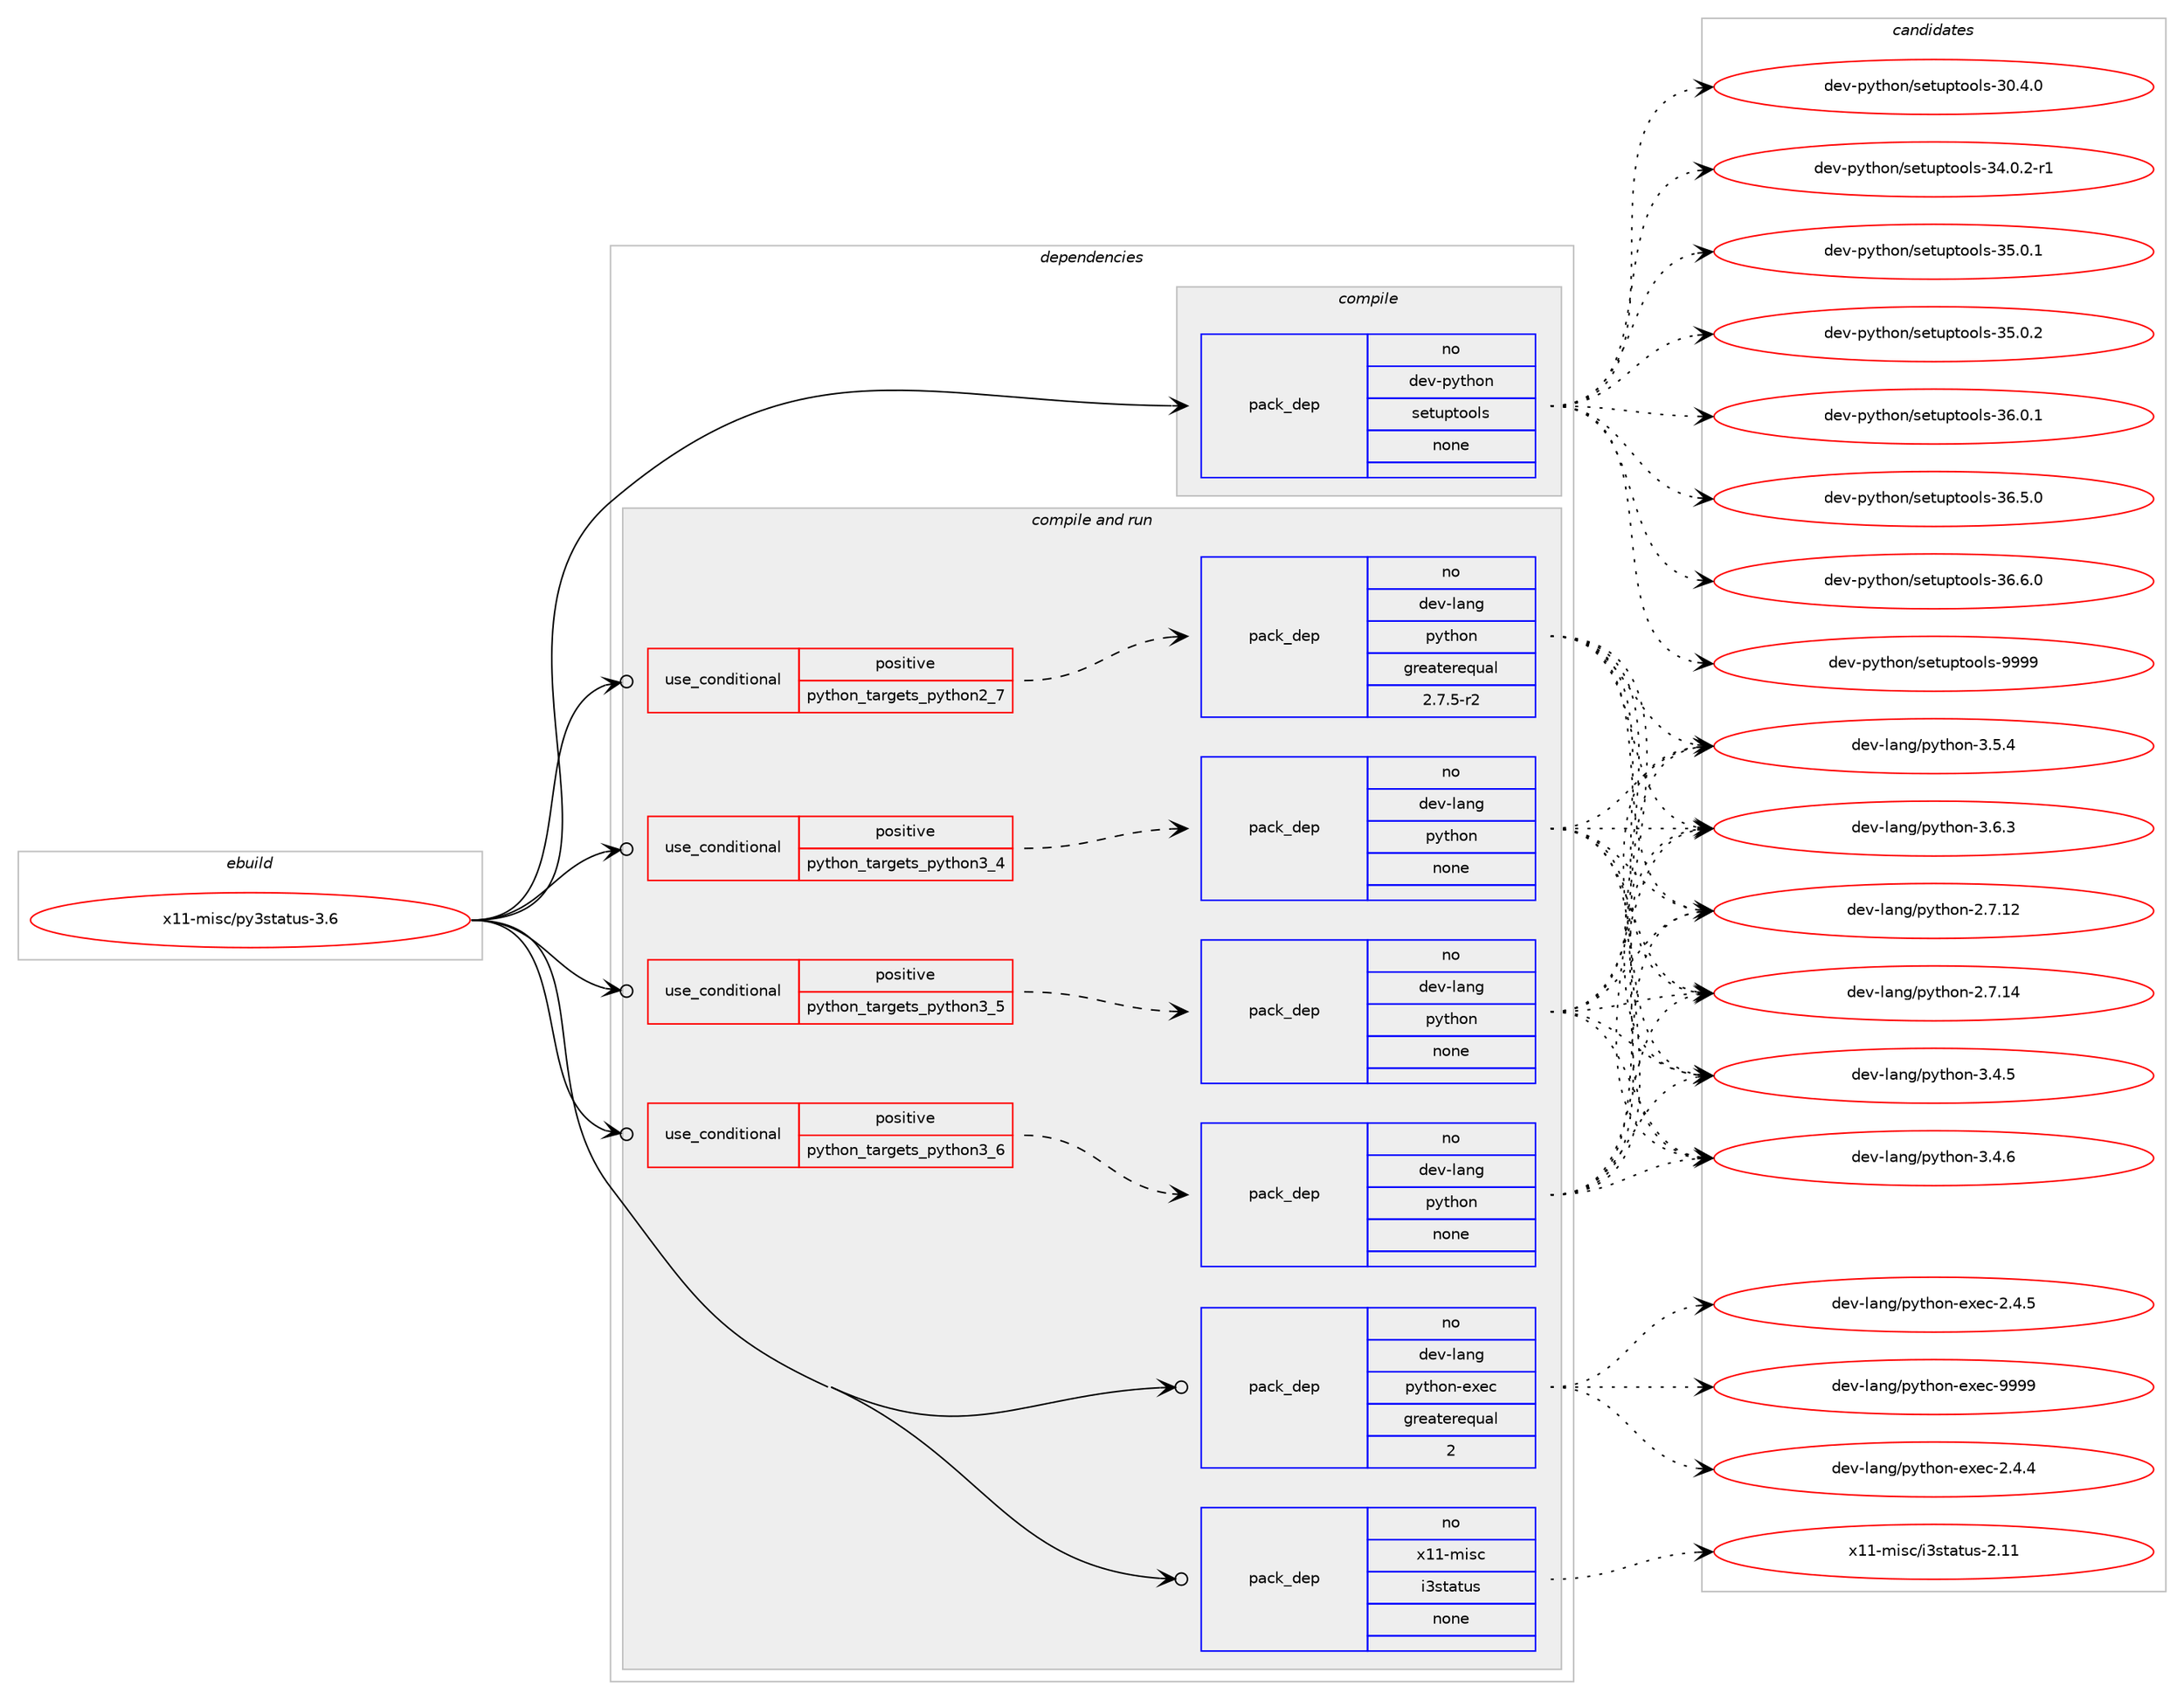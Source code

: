 digraph prolog {

# *************
# Graph options
# *************

newrank=true;
concentrate=true;
compound=true;
graph [rankdir=LR,fontname=Helvetica,fontsize=10,ranksep=1.5];#, ranksep=2.5, nodesep=0.2];
edge  [arrowhead=vee];
node  [fontname=Helvetica,fontsize=10];

# **********
# The ebuild
# **********

subgraph cluster_leftcol {
color=gray;
rank=same;
label=<<i>ebuild</i>>;
id [label="x11-misc/py3status-3.6", color=red, width=4, href="../x11-misc/py3status-3.6.svg"];
}

# ****************
# The dependencies
# ****************

subgraph cluster_midcol {
color=gray;
label=<<i>dependencies</i>>;
subgraph cluster_compile {
fillcolor="#eeeeee";
style=filled;
label=<<i>compile</i>>;
subgraph pack390498 {
dependency523537 [label=<<TABLE BORDER="0" CELLBORDER="1" CELLSPACING="0" CELLPADDING="4" WIDTH="220"><TR><TD ROWSPAN="6" CELLPADDING="30">pack_dep</TD></TR><TR><TD WIDTH="110">no</TD></TR><TR><TD>dev-python</TD></TR><TR><TD>setuptools</TD></TR><TR><TD>none</TD></TR><TR><TD></TD></TR></TABLE>>, shape=none, color=blue];
}
id:e -> dependency523537:w [weight=20,style="solid",arrowhead="vee"];
}
subgraph cluster_compileandrun {
fillcolor="#eeeeee";
style=filled;
label=<<i>compile and run</i>>;
subgraph cond123204 {
dependency523538 [label=<<TABLE BORDER="0" CELLBORDER="1" CELLSPACING="0" CELLPADDING="4"><TR><TD ROWSPAN="3" CELLPADDING="10">use_conditional</TD></TR><TR><TD>positive</TD></TR><TR><TD>python_targets_python2_7</TD></TR></TABLE>>, shape=none, color=red];
subgraph pack390499 {
dependency523539 [label=<<TABLE BORDER="0" CELLBORDER="1" CELLSPACING="0" CELLPADDING="4" WIDTH="220"><TR><TD ROWSPAN="6" CELLPADDING="30">pack_dep</TD></TR><TR><TD WIDTH="110">no</TD></TR><TR><TD>dev-lang</TD></TR><TR><TD>python</TD></TR><TR><TD>greaterequal</TD></TR><TR><TD>2.7.5-r2</TD></TR></TABLE>>, shape=none, color=blue];
}
dependency523538:e -> dependency523539:w [weight=20,style="dashed",arrowhead="vee"];
}
id:e -> dependency523538:w [weight=20,style="solid",arrowhead="odotvee"];
subgraph cond123205 {
dependency523540 [label=<<TABLE BORDER="0" CELLBORDER="1" CELLSPACING="0" CELLPADDING="4"><TR><TD ROWSPAN="3" CELLPADDING="10">use_conditional</TD></TR><TR><TD>positive</TD></TR><TR><TD>python_targets_python3_4</TD></TR></TABLE>>, shape=none, color=red];
subgraph pack390500 {
dependency523541 [label=<<TABLE BORDER="0" CELLBORDER="1" CELLSPACING="0" CELLPADDING="4" WIDTH="220"><TR><TD ROWSPAN="6" CELLPADDING="30">pack_dep</TD></TR><TR><TD WIDTH="110">no</TD></TR><TR><TD>dev-lang</TD></TR><TR><TD>python</TD></TR><TR><TD>none</TD></TR><TR><TD></TD></TR></TABLE>>, shape=none, color=blue];
}
dependency523540:e -> dependency523541:w [weight=20,style="dashed",arrowhead="vee"];
}
id:e -> dependency523540:w [weight=20,style="solid",arrowhead="odotvee"];
subgraph cond123206 {
dependency523542 [label=<<TABLE BORDER="0" CELLBORDER="1" CELLSPACING="0" CELLPADDING="4"><TR><TD ROWSPAN="3" CELLPADDING="10">use_conditional</TD></TR><TR><TD>positive</TD></TR><TR><TD>python_targets_python3_5</TD></TR></TABLE>>, shape=none, color=red];
subgraph pack390501 {
dependency523543 [label=<<TABLE BORDER="0" CELLBORDER="1" CELLSPACING="0" CELLPADDING="4" WIDTH="220"><TR><TD ROWSPAN="6" CELLPADDING="30">pack_dep</TD></TR><TR><TD WIDTH="110">no</TD></TR><TR><TD>dev-lang</TD></TR><TR><TD>python</TD></TR><TR><TD>none</TD></TR><TR><TD></TD></TR></TABLE>>, shape=none, color=blue];
}
dependency523542:e -> dependency523543:w [weight=20,style="dashed",arrowhead="vee"];
}
id:e -> dependency523542:w [weight=20,style="solid",arrowhead="odotvee"];
subgraph cond123207 {
dependency523544 [label=<<TABLE BORDER="0" CELLBORDER="1" CELLSPACING="0" CELLPADDING="4"><TR><TD ROWSPAN="3" CELLPADDING="10">use_conditional</TD></TR><TR><TD>positive</TD></TR><TR><TD>python_targets_python3_6</TD></TR></TABLE>>, shape=none, color=red];
subgraph pack390502 {
dependency523545 [label=<<TABLE BORDER="0" CELLBORDER="1" CELLSPACING="0" CELLPADDING="4" WIDTH="220"><TR><TD ROWSPAN="6" CELLPADDING="30">pack_dep</TD></TR><TR><TD WIDTH="110">no</TD></TR><TR><TD>dev-lang</TD></TR><TR><TD>python</TD></TR><TR><TD>none</TD></TR><TR><TD></TD></TR></TABLE>>, shape=none, color=blue];
}
dependency523544:e -> dependency523545:w [weight=20,style="dashed",arrowhead="vee"];
}
id:e -> dependency523544:w [weight=20,style="solid",arrowhead="odotvee"];
subgraph pack390503 {
dependency523546 [label=<<TABLE BORDER="0" CELLBORDER="1" CELLSPACING="0" CELLPADDING="4" WIDTH="220"><TR><TD ROWSPAN="6" CELLPADDING="30">pack_dep</TD></TR><TR><TD WIDTH="110">no</TD></TR><TR><TD>dev-lang</TD></TR><TR><TD>python-exec</TD></TR><TR><TD>greaterequal</TD></TR><TR><TD>2</TD></TR></TABLE>>, shape=none, color=blue];
}
id:e -> dependency523546:w [weight=20,style="solid",arrowhead="odotvee"];
subgraph pack390504 {
dependency523547 [label=<<TABLE BORDER="0" CELLBORDER="1" CELLSPACING="0" CELLPADDING="4" WIDTH="220"><TR><TD ROWSPAN="6" CELLPADDING="30">pack_dep</TD></TR><TR><TD WIDTH="110">no</TD></TR><TR><TD>x11-misc</TD></TR><TR><TD>i3status</TD></TR><TR><TD>none</TD></TR><TR><TD></TD></TR></TABLE>>, shape=none, color=blue];
}
id:e -> dependency523547:w [weight=20,style="solid",arrowhead="odotvee"];
}
subgraph cluster_run {
fillcolor="#eeeeee";
style=filled;
label=<<i>run</i>>;
}
}

# **************
# The candidates
# **************

subgraph cluster_choices {
rank=same;
color=gray;
label=<<i>candidates</i>>;

subgraph choice390498 {
color=black;
nodesep=1;
choice100101118451121211161041111104711510111611711211611111110811545514846524648 [label="dev-python/setuptools-30.4.0", color=red, width=4,href="../dev-python/setuptools-30.4.0.svg"];
choice1001011184511212111610411111047115101116117112116111111108115455152464846504511449 [label="dev-python/setuptools-34.0.2-r1", color=red, width=4,href="../dev-python/setuptools-34.0.2-r1.svg"];
choice100101118451121211161041111104711510111611711211611111110811545515346484649 [label="dev-python/setuptools-35.0.1", color=red, width=4,href="../dev-python/setuptools-35.0.1.svg"];
choice100101118451121211161041111104711510111611711211611111110811545515346484650 [label="dev-python/setuptools-35.0.2", color=red, width=4,href="../dev-python/setuptools-35.0.2.svg"];
choice100101118451121211161041111104711510111611711211611111110811545515446484649 [label="dev-python/setuptools-36.0.1", color=red, width=4,href="../dev-python/setuptools-36.0.1.svg"];
choice100101118451121211161041111104711510111611711211611111110811545515446534648 [label="dev-python/setuptools-36.5.0", color=red, width=4,href="../dev-python/setuptools-36.5.0.svg"];
choice100101118451121211161041111104711510111611711211611111110811545515446544648 [label="dev-python/setuptools-36.6.0", color=red, width=4,href="../dev-python/setuptools-36.6.0.svg"];
choice10010111845112121116104111110471151011161171121161111111081154557575757 [label="dev-python/setuptools-9999", color=red, width=4,href="../dev-python/setuptools-9999.svg"];
dependency523537:e -> choice100101118451121211161041111104711510111611711211611111110811545514846524648:w [style=dotted,weight="100"];
dependency523537:e -> choice1001011184511212111610411111047115101116117112116111111108115455152464846504511449:w [style=dotted,weight="100"];
dependency523537:e -> choice100101118451121211161041111104711510111611711211611111110811545515346484649:w [style=dotted,weight="100"];
dependency523537:e -> choice100101118451121211161041111104711510111611711211611111110811545515346484650:w [style=dotted,weight="100"];
dependency523537:e -> choice100101118451121211161041111104711510111611711211611111110811545515446484649:w [style=dotted,weight="100"];
dependency523537:e -> choice100101118451121211161041111104711510111611711211611111110811545515446534648:w [style=dotted,weight="100"];
dependency523537:e -> choice100101118451121211161041111104711510111611711211611111110811545515446544648:w [style=dotted,weight="100"];
dependency523537:e -> choice10010111845112121116104111110471151011161171121161111111081154557575757:w [style=dotted,weight="100"];
}
subgraph choice390499 {
color=black;
nodesep=1;
choice10010111845108971101034711212111610411111045504655464950 [label="dev-lang/python-2.7.12", color=red, width=4,href="../dev-lang/python-2.7.12.svg"];
choice10010111845108971101034711212111610411111045504655464952 [label="dev-lang/python-2.7.14", color=red, width=4,href="../dev-lang/python-2.7.14.svg"];
choice100101118451089711010347112121116104111110455146524653 [label="dev-lang/python-3.4.5", color=red, width=4,href="../dev-lang/python-3.4.5.svg"];
choice100101118451089711010347112121116104111110455146524654 [label="dev-lang/python-3.4.6", color=red, width=4,href="../dev-lang/python-3.4.6.svg"];
choice100101118451089711010347112121116104111110455146534652 [label="dev-lang/python-3.5.4", color=red, width=4,href="../dev-lang/python-3.5.4.svg"];
choice100101118451089711010347112121116104111110455146544651 [label="dev-lang/python-3.6.3", color=red, width=4,href="../dev-lang/python-3.6.3.svg"];
dependency523539:e -> choice10010111845108971101034711212111610411111045504655464950:w [style=dotted,weight="100"];
dependency523539:e -> choice10010111845108971101034711212111610411111045504655464952:w [style=dotted,weight="100"];
dependency523539:e -> choice100101118451089711010347112121116104111110455146524653:w [style=dotted,weight="100"];
dependency523539:e -> choice100101118451089711010347112121116104111110455146524654:w [style=dotted,weight="100"];
dependency523539:e -> choice100101118451089711010347112121116104111110455146534652:w [style=dotted,weight="100"];
dependency523539:e -> choice100101118451089711010347112121116104111110455146544651:w [style=dotted,weight="100"];
}
subgraph choice390500 {
color=black;
nodesep=1;
choice10010111845108971101034711212111610411111045504655464950 [label="dev-lang/python-2.7.12", color=red, width=4,href="../dev-lang/python-2.7.12.svg"];
choice10010111845108971101034711212111610411111045504655464952 [label="dev-lang/python-2.7.14", color=red, width=4,href="../dev-lang/python-2.7.14.svg"];
choice100101118451089711010347112121116104111110455146524653 [label="dev-lang/python-3.4.5", color=red, width=4,href="../dev-lang/python-3.4.5.svg"];
choice100101118451089711010347112121116104111110455146524654 [label="dev-lang/python-3.4.6", color=red, width=4,href="../dev-lang/python-3.4.6.svg"];
choice100101118451089711010347112121116104111110455146534652 [label="dev-lang/python-3.5.4", color=red, width=4,href="../dev-lang/python-3.5.4.svg"];
choice100101118451089711010347112121116104111110455146544651 [label="dev-lang/python-3.6.3", color=red, width=4,href="../dev-lang/python-3.6.3.svg"];
dependency523541:e -> choice10010111845108971101034711212111610411111045504655464950:w [style=dotted,weight="100"];
dependency523541:e -> choice10010111845108971101034711212111610411111045504655464952:w [style=dotted,weight="100"];
dependency523541:e -> choice100101118451089711010347112121116104111110455146524653:w [style=dotted,weight="100"];
dependency523541:e -> choice100101118451089711010347112121116104111110455146524654:w [style=dotted,weight="100"];
dependency523541:e -> choice100101118451089711010347112121116104111110455146534652:w [style=dotted,weight="100"];
dependency523541:e -> choice100101118451089711010347112121116104111110455146544651:w [style=dotted,weight="100"];
}
subgraph choice390501 {
color=black;
nodesep=1;
choice10010111845108971101034711212111610411111045504655464950 [label="dev-lang/python-2.7.12", color=red, width=4,href="../dev-lang/python-2.7.12.svg"];
choice10010111845108971101034711212111610411111045504655464952 [label="dev-lang/python-2.7.14", color=red, width=4,href="../dev-lang/python-2.7.14.svg"];
choice100101118451089711010347112121116104111110455146524653 [label="dev-lang/python-3.4.5", color=red, width=4,href="../dev-lang/python-3.4.5.svg"];
choice100101118451089711010347112121116104111110455146524654 [label="dev-lang/python-3.4.6", color=red, width=4,href="../dev-lang/python-3.4.6.svg"];
choice100101118451089711010347112121116104111110455146534652 [label="dev-lang/python-3.5.4", color=red, width=4,href="../dev-lang/python-3.5.4.svg"];
choice100101118451089711010347112121116104111110455146544651 [label="dev-lang/python-3.6.3", color=red, width=4,href="../dev-lang/python-3.6.3.svg"];
dependency523543:e -> choice10010111845108971101034711212111610411111045504655464950:w [style=dotted,weight="100"];
dependency523543:e -> choice10010111845108971101034711212111610411111045504655464952:w [style=dotted,weight="100"];
dependency523543:e -> choice100101118451089711010347112121116104111110455146524653:w [style=dotted,weight="100"];
dependency523543:e -> choice100101118451089711010347112121116104111110455146524654:w [style=dotted,weight="100"];
dependency523543:e -> choice100101118451089711010347112121116104111110455146534652:w [style=dotted,weight="100"];
dependency523543:e -> choice100101118451089711010347112121116104111110455146544651:w [style=dotted,weight="100"];
}
subgraph choice390502 {
color=black;
nodesep=1;
choice10010111845108971101034711212111610411111045504655464950 [label="dev-lang/python-2.7.12", color=red, width=4,href="../dev-lang/python-2.7.12.svg"];
choice10010111845108971101034711212111610411111045504655464952 [label="dev-lang/python-2.7.14", color=red, width=4,href="../dev-lang/python-2.7.14.svg"];
choice100101118451089711010347112121116104111110455146524653 [label="dev-lang/python-3.4.5", color=red, width=4,href="../dev-lang/python-3.4.5.svg"];
choice100101118451089711010347112121116104111110455146524654 [label="dev-lang/python-3.4.6", color=red, width=4,href="../dev-lang/python-3.4.6.svg"];
choice100101118451089711010347112121116104111110455146534652 [label="dev-lang/python-3.5.4", color=red, width=4,href="../dev-lang/python-3.5.4.svg"];
choice100101118451089711010347112121116104111110455146544651 [label="dev-lang/python-3.6.3", color=red, width=4,href="../dev-lang/python-3.6.3.svg"];
dependency523545:e -> choice10010111845108971101034711212111610411111045504655464950:w [style=dotted,weight="100"];
dependency523545:e -> choice10010111845108971101034711212111610411111045504655464952:w [style=dotted,weight="100"];
dependency523545:e -> choice100101118451089711010347112121116104111110455146524653:w [style=dotted,weight="100"];
dependency523545:e -> choice100101118451089711010347112121116104111110455146524654:w [style=dotted,weight="100"];
dependency523545:e -> choice100101118451089711010347112121116104111110455146534652:w [style=dotted,weight="100"];
dependency523545:e -> choice100101118451089711010347112121116104111110455146544651:w [style=dotted,weight="100"];
}
subgraph choice390503 {
color=black;
nodesep=1;
choice1001011184510897110103471121211161041111104510112010199455046524652 [label="dev-lang/python-exec-2.4.4", color=red, width=4,href="../dev-lang/python-exec-2.4.4.svg"];
choice1001011184510897110103471121211161041111104510112010199455046524653 [label="dev-lang/python-exec-2.4.5", color=red, width=4,href="../dev-lang/python-exec-2.4.5.svg"];
choice10010111845108971101034711212111610411111045101120101994557575757 [label="dev-lang/python-exec-9999", color=red, width=4,href="../dev-lang/python-exec-9999.svg"];
dependency523546:e -> choice1001011184510897110103471121211161041111104510112010199455046524652:w [style=dotted,weight="100"];
dependency523546:e -> choice1001011184510897110103471121211161041111104510112010199455046524653:w [style=dotted,weight="100"];
dependency523546:e -> choice10010111845108971101034711212111610411111045101120101994557575757:w [style=dotted,weight="100"];
}
subgraph choice390504 {
color=black;
nodesep=1;
choice120494945109105115994710551115116971161171154550464949 [label="x11-misc/i3status-2.11", color=red, width=4,href="../x11-misc/i3status-2.11.svg"];
dependency523547:e -> choice120494945109105115994710551115116971161171154550464949:w [style=dotted,weight="100"];
}
}

}
